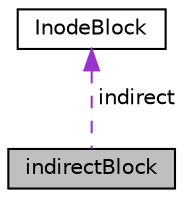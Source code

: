 digraph "indirectBlock"
{
 // LATEX_PDF_SIZE
  edge [fontname="Helvetica",fontsize="10",labelfontname="Helvetica",labelfontsize="10"];
  node [fontname="Helvetica",fontsize="10",shape=record];
  Node1 [label="indirectBlock",height=0.2,width=0.4,color="black", fillcolor="grey75", style="filled", fontcolor="black",tooltip="indirect Zeiger auf 128 Blocks"];
  Node2 -> Node1 [dir="back",color="darkorchid3",fontsize="10",style="dashed",label=" indirect" ,fontname="Helvetica"];
  Node2 [label="InodeBlock",height=0.2,width=0.4,color="black", fillcolor="white", style="filled",URL="$struct_inode_block.html",tooltip="die struct ,die die Verwaltung einer Festplatte ueber InodeBloecke ermoeglich"];
}
